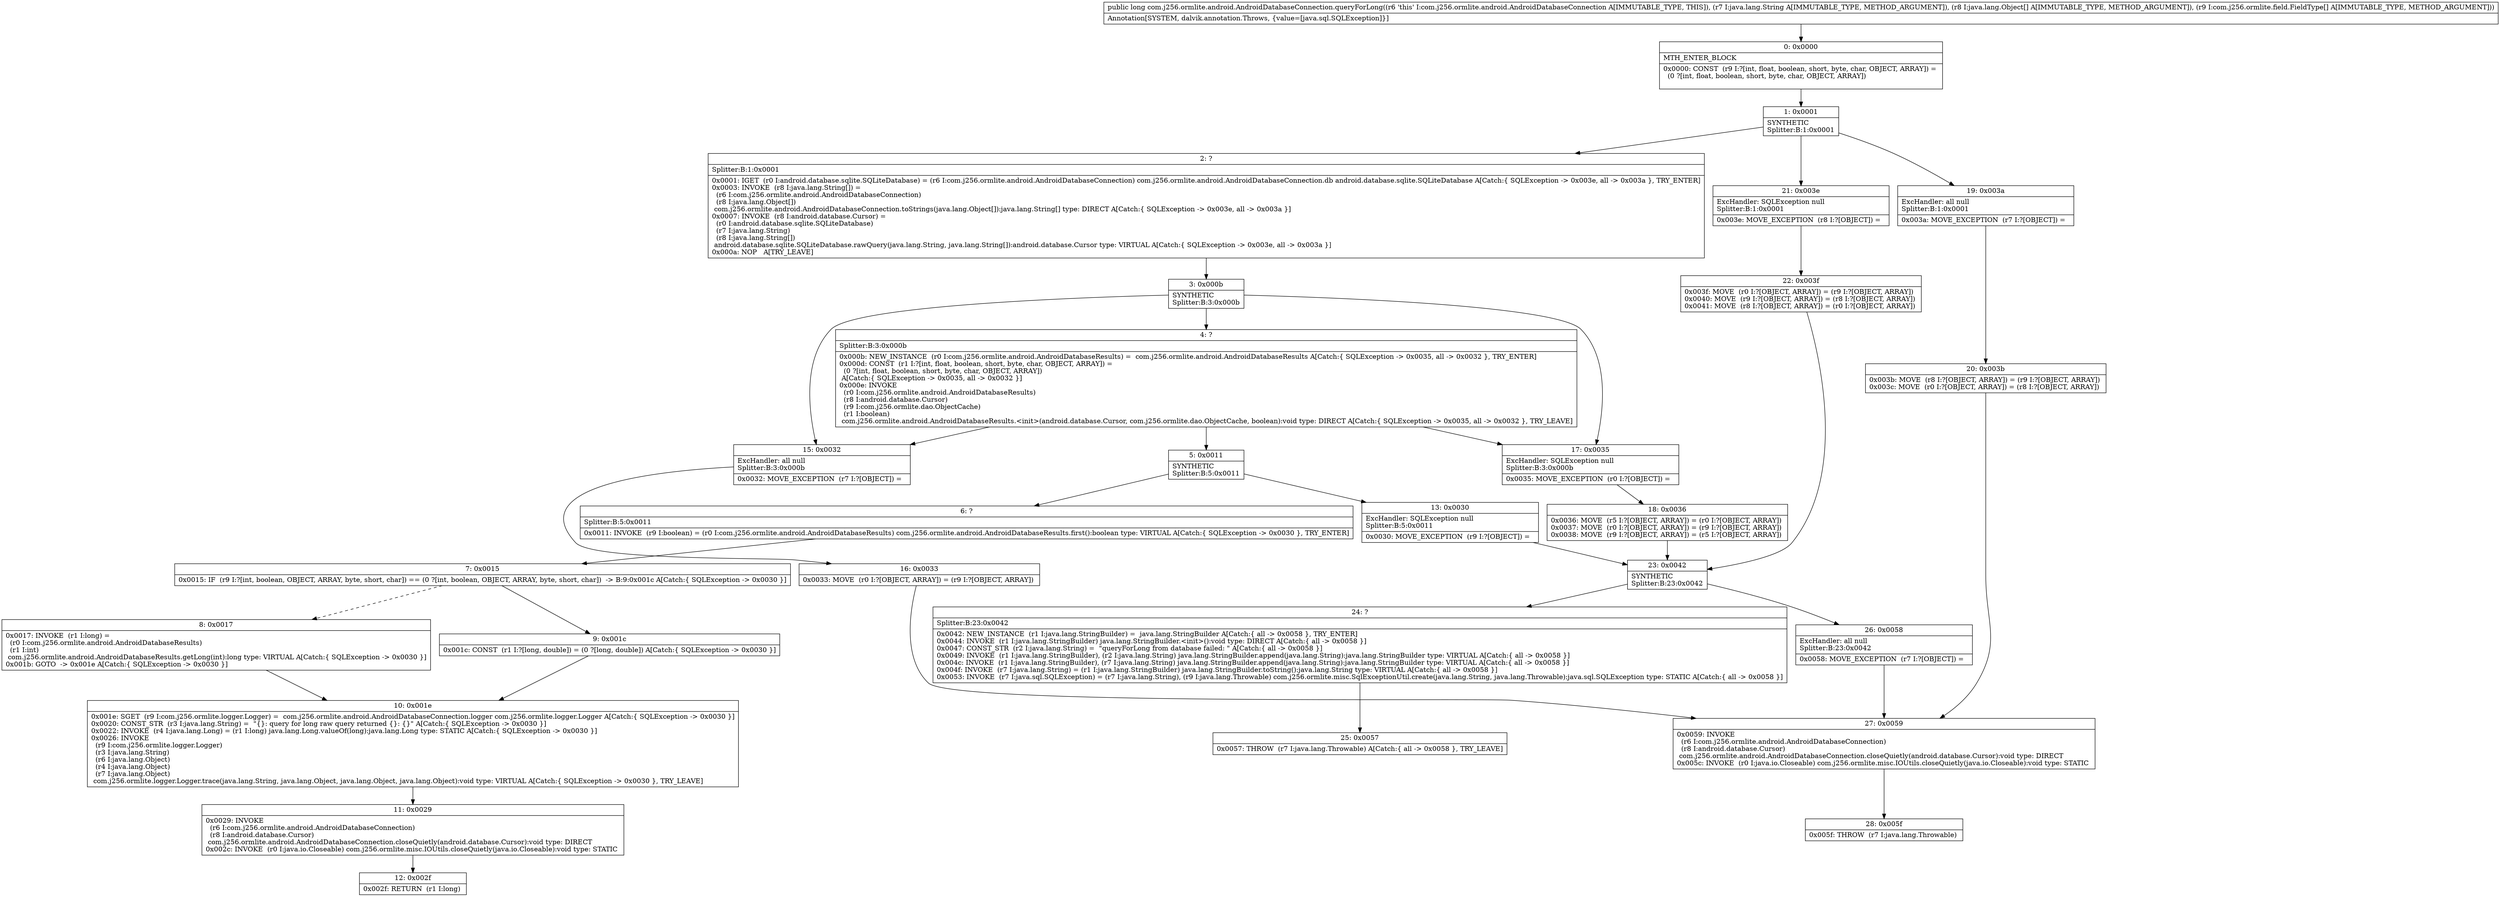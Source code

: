 digraph "CFG forcom.j256.ormlite.android.AndroidDatabaseConnection.queryForLong(Ljava\/lang\/String;[Ljava\/lang\/Object;[Lcom\/j256\/ormlite\/field\/FieldType;)J" {
Node_0 [shape=record,label="{0\:\ 0x0000|MTH_ENTER_BLOCK\l|0x0000: CONST  (r9 I:?[int, float, boolean, short, byte, char, OBJECT, ARRAY]) = \l  (0 ?[int, float, boolean, short, byte, char, OBJECT, ARRAY])\l \l}"];
Node_1 [shape=record,label="{1\:\ 0x0001|SYNTHETIC\lSplitter:B:1:0x0001\l}"];
Node_2 [shape=record,label="{2\:\ ?|Splitter:B:1:0x0001\l|0x0001: IGET  (r0 I:android.database.sqlite.SQLiteDatabase) = (r6 I:com.j256.ormlite.android.AndroidDatabaseConnection) com.j256.ormlite.android.AndroidDatabaseConnection.db android.database.sqlite.SQLiteDatabase A[Catch:\{ SQLException \-\> 0x003e, all \-\> 0x003a \}, TRY_ENTER]\l0x0003: INVOKE  (r8 I:java.lang.String[]) = \l  (r6 I:com.j256.ormlite.android.AndroidDatabaseConnection)\l  (r8 I:java.lang.Object[])\l com.j256.ormlite.android.AndroidDatabaseConnection.toStrings(java.lang.Object[]):java.lang.String[] type: DIRECT A[Catch:\{ SQLException \-\> 0x003e, all \-\> 0x003a \}]\l0x0007: INVOKE  (r8 I:android.database.Cursor) = \l  (r0 I:android.database.sqlite.SQLiteDatabase)\l  (r7 I:java.lang.String)\l  (r8 I:java.lang.String[])\l android.database.sqlite.SQLiteDatabase.rawQuery(java.lang.String, java.lang.String[]):android.database.Cursor type: VIRTUAL A[Catch:\{ SQLException \-\> 0x003e, all \-\> 0x003a \}]\l0x000a: NOP   A[TRY_LEAVE]\l}"];
Node_3 [shape=record,label="{3\:\ 0x000b|SYNTHETIC\lSplitter:B:3:0x000b\l}"];
Node_4 [shape=record,label="{4\:\ ?|Splitter:B:3:0x000b\l|0x000b: NEW_INSTANCE  (r0 I:com.j256.ormlite.android.AndroidDatabaseResults) =  com.j256.ormlite.android.AndroidDatabaseResults A[Catch:\{ SQLException \-\> 0x0035, all \-\> 0x0032 \}, TRY_ENTER]\l0x000d: CONST  (r1 I:?[int, float, boolean, short, byte, char, OBJECT, ARRAY]) = \l  (0 ?[int, float, boolean, short, byte, char, OBJECT, ARRAY])\l A[Catch:\{ SQLException \-\> 0x0035, all \-\> 0x0032 \}]\l0x000e: INVOKE  \l  (r0 I:com.j256.ormlite.android.AndroidDatabaseResults)\l  (r8 I:android.database.Cursor)\l  (r9 I:com.j256.ormlite.dao.ObjectCache)\l  (r1 I:boolean)\l com.j256.ormlite.android.AndroidDatabaseResults.\<init\>(android.database.Cursor, com.j256.ormlite.dao.ObjectCache, boolean):void type: DIRECT A[Catch:\{ SQLException \-\> 0x0035, all \-\> 0x0032 \}, TRY_LEAVE]\l}"];
Node_5 [shape=record,label="{5\:\ 0x0011|SYNTHETIC\lSplitter:B:5:0x0011\l}"];
Node_6 [shape=record,label="{6\:\ ?|Splitter:B:5:0x0011\l|0x0011: INVOKE  (r9 I:boolean) = (r0 I:com.j256.ormlite.android.AndroidDatabaseResults) com.j256.ormlite.android.AndroidDatabaseResults.first():boolean type: VIRTUAL A[Catch:\{ SQLException \-\> 0x0030 \}, TRY_ENTER]\l}"];
Node_7 [shape=record,label="{7\:\ 0x0015|0x0015: IF  (r9 I:?[int, boolean, OBJECT, ARRAY, byte, short, char]) == (0 ?[int, boolean, OBJECT, ARRAY, byte, short, char])  \-\> B:9:0x001c A[Catch:\{ SQLException \-\> 0x0030 \}]\l}"];
Node_8 [shape=record,label="{8\:\ 0x0017|0x0017: INVOKE  (r1 I:long) = \l  (r0 I:com.j256.ormlite.android.AndroidDatabaseResults)\l  (r1 I:int)\l com.j256.ormlite.android.AndroidDatabaseResults.getLong(int):long type: VIRTUAL A[Catch:\{ SQLException \-\> 0x0030 \}]\l0x001b: GOTO  \-\> 0x001e A[Catch:\{ SQLException \-\> 0x0030 \}]\l}"];
Node_9 [shape=record,label="{9\:\ 0x001c|0x001c: CONST  (r1 I:?[long, double]) = (0 ?[long, double]) A[Catch:\{ SQLException \-\> 0x0030 \}]\l}"];
Node_10 [shape=record,label="{10\:\ 0x001e|0x001e: SGET  (r9 I:com.j256.ormlite.logger.Logger) =  com.j256.ormlite.android.AndroidDatabaseConnection.logger com.j256.ormlite.logger.Logger A[Catch:\{ SQLException \-\> 0x0030 \}]\l0x0020: CONST_STR  (r3 I:java.lang.String) =  \"\{\}: query for long raw query returned \{\}: \{\}\" A[Catch:\{ SQLException \-\> 0x0030 \}]\l0x0022: INVOKE  (r4 I:java.lang.Long) = (r1 I:long) java.lang.Long.valueOf(long):java.lang.Long type: STATIC A[Catch:\{ SQLException \-\> 0x0030 \}]\l0x0026: INVOKE  \l  (r9 I:com.j256.ormlite.logger.Logger)\l  (r3 I:java.lang.String)\l  (r6 I:java.lang.Object)\l  (r4 I:java.lang.Object)\l  (r7 I:java.lang.Object)\l com.j256.ormlite.logger.Logger.trace(java.lang.String, java.lang.Object, java.lang.Object, java.lang.Object):void type: VIRTUAL A[Catch:\{ SQLException \-\> 0x0030 \}, TRY_LEAVE]\l}"];
Node_11 [shape=record,label="{11\:\ 0x0029|0x0029: INVOKE  \l  (r6 I:com.j256.ormlite.android.AndroidDatabaseConnection)\l  (r8 I:android.database.Cursor)\l com.j256.ormlite.android.AndroidDatabaseConnection.closeQuietly(android.database.Cursor):void type: DIRECT \l0x002c: INVOKE  (r0 I:java.io.Closeable) com.j256.ormlite.misc.IOUtils.closeQuietly(java.io.Closeable):void type: STATIC \l}"];
Node_12 [shape=record,label="{12\:\ 0x002f|0x002f: RETURN  (r1 I:long) \l}"];
Node_13 [shape=record,label="{13\:\ 0x0030|ExcHandler: SQLException null\lSplitter:B:5:0x0011\l|0x0030: MOVE_EXCEPTION  (r9 I:?[OBJECT]) =  \l}"];
Node_15 [shape=record,label="{15\:\ 0x0032|ExcHandler: all null\lSplitter:B:3:0x000b\l|0x0032: MOVE_EXCEPTION  (r7 I:?[OBJECT]) =  \l}"];
Node_16 [shape=record,label="{16\:\ 0x0033|0x0033: MOVE  (r0 I:?[OBJECT, ARRAY]) = (r9 I:?[OBJECT, ARRAY]) \l}"];
Node_17 [shape=record,label="{17\:\ 0x0035|ExcHandler: SQLException null\lSplitter:B:3:0x000b\l|0x0035: MOVE_EXCEPTION  (r0 I:?[OBJECT]) =  \l}"];
Node_18 [shape=record,label="{18\:\ 0x0036|0x0036: MOVE  (r5 I:?[OBJECT, ARRAY]) = (r0 I:?[OBJECT, ARRAY]) \l0x0037: MOVE  (r0 I:?[OBJECT, ARRAY]) = (r9 I:?[OBJECT, ARRAY]) \l0x0038: MOVE  (r9 I:?[OBJECT, ARRAY]) = (r5 I:?[OBJECT, ARRAY]) \l}"];
Node_19 [shape=record,label="{19\:\ 0x003a|ExcHandler: all null\lSplitter:B:1:0x0001\l|0x003a: MOVE_EXCEPTION  (r7 I:?[OBJECT]) =  \l}"];
Node_20 [shape=record,label="{20\:\ 0x003b|0x003b: MOVE  (r8 I:?[OBJECT, ARRAY]) = (r9 I:?[OBJECT, ARRAY]) \l0x003c: MOVE  (r0 I:?[OBJECT, ARRAY]) = (r8 I:?[OBJECT, ARRAY]) \l}"];
Node_21 [shape=record,label="{21\:\ 0x003e|ExcHandler: SQLException null\lSplitter:B:1:0x0001\l|0x003e: MOVE_EXCEPTION  (r8 I:?[OBJECT]) =  \l}"];
Node_22 [shape=record,label="{22\:\ 0x003f|0x003f: MOVE  (r0 I:?[OBJECT, ARRAY]) = (r9 I:?[OBJECT, ARRAY]) \l0x0040: MOVE  (r9 I:?[OBJECT, ARRAY]) = (r8 I:?[OBJECT, ARRAY]) \l0x0041: MOVE  (r8 I:?[OBJECT, ARRAY]) = (r0 I:?[OBJECT, ARRAY]) \l}"];
Node_23 [shape=record,label="{23\:\ 0x0042|SYNTHETIC\lSplitter:B:23:0x0042\l}"];
Node_24 [shape=record,label="{24\:\ ?|Splitter:B:23:0x0042\l|0x0042: NEW_INSTANCE  (r1 I:java.lang.StringBuilder) =  java.lang.StringBuilder A[Catch:\{ all \-\> 0x0058 \}, TRY_ENTER]\l0x0044: INVOKE  (r1 I:java.lang.StringBuilder) java.lang.StringBuilder.\<init\>():void type: DIRECT A[Catch:\{ all \-\> 0x0058 \}]\l0x0047: CONST_STR  (r2 I:java.lang.String) =  \"queryForLong from database failed: \" A[Catch:\{ all \-\> 0x0058 \}]\l0x0049: INVOKE  (r1 I:java.lang.StringBuilder), (r2 I:java.lang.String) java.lang.StringBuilder.append(java.lang.String):java.lang.StringBuilder type: VIRTUAL A[Catch:\{ all \-\> 0x0058 \}]\l0x004c: INVOKE  (r1 I:java.lang.StringBuilder), (r7 I:java.lang.String) java.lang.StringBuilder.append(java.lang.String):java.lang.StringBuilder type: VIRTUAL A[Catch:\{ all \-\> 0x0058 \}]\l0x004f: INVOKE  (r7 I:java.lang.String) = (r1 I:java.lang.StringBuilder) java.lang.StringBuilder.toString():java.lang.String type: VIRTUAL A[Catch:\{ all \-\> 0x0058 \}]\l0x0053: INVOKE  (r7 I:java.sql.SQLException) = (r7 I:java.lang.String), (r9 I:java.lang.Throwable) com.j256.ormlite.misc.SqlExceptionUtil.create(java.lang.String, java.lang.Throwable):java.sql.SQLException type: STATIC A[Catch:\{ all \-\> 0x0058 \}]\l}"];
Node_25 [shape=record,label="{25\:\ 0x0057|0x0057: THROW  (r7 I:java.lang.Throwable) A[Catch:\{ all \-\> 0x0058 \}, TRY_LEAVE]\l}"];
Node_26 [shape=record,label="{26\:\ 0x0058|ExcHandler: all null\lSplitter:B:23:0x0042\l|0x0058: MOVE_EXCEPTION  (r7 I:?[OBJECT]) =  \l}"];
Node_27 [shape=record,label="{27\:\ 0x0059|0x0059: INVOKE  \l  (r6 I:com.j256.ormlite.android.AndroidDatabaseConnection)\l  (r8 I:android.database.Cursor)\l com.j256.ormlite.android.AndroidDatabaseConnection.closeQuietly(android.database.Cursor):void type: DIRECT \l0x005c: INVOKE  (r0 I:java.io.Closeable) com.j256.ormlite.misc.IOUtils.closeQuietly(java.io.Closeable):void type: STATIC \l}"];
Node_28 [shape=record,label="{28\:\ 0x005f|0x005f: THROW  (r7 I:java.lang.Throwable) \l}"];
MethodNode[shape=record,label="{public long com.j256.ormlite.android.AndroidDatabaseConnection.queryForLong((r6 'this' I:com.j256.ormlite.android.AndroidDatabaseConnection A[IMMUTABLE_TYPE, THIS]), (r7 I:java.lang.String A[IMMUTABLE_TYPE, METHOD_ARGUMENT]), (r8 I:java.lang.Object[] A[IMMUTABLE_TYPE, METHOD_ARGUMENT]), (r9 I:com.j256.ormlite.field.FieldType[] A[IMMUTABLE_TYPE, METHOD_ARGUMENT]))  | Annotation[SYSTEM, dalvik.annotation.Throws, \{value=[java.sql.SQLException]\}]\l}"];
MethodNode -> Node_0;
Node_0 -> Node_1;
Node_1 -> Node_2;
Node_1 -> Node_21;
Node_1 -> Node_19;
Node_2 -> Node_3;
Node_3 -> Node_4;
Node_3 -> Node_17;
Node_3 -> Node_15;
Node_4 -> Node_5;
Node_4 -> Node_17;
Node_4 -> Node_15;
Node_5 -> Node_6;
Node_5 -> Node_13;
Node_6 -> Node_7;
Node_7 -> Node_8[style=dashed];
Node_7 -> Node_9;
Node_8 -> Node_10;
Node_9 -> Node_10;
Node_10 -> Node_11;
Node_11 -> Node_12;
Node_13 -> Node_23;
Node_15 -> Node_16;
Node_16 -> Node_27;
Node_17 -> Node_18;
Node_18 -> Node_23;
Node_19 -> Node_20;
Node_20 -> Node_27;
Node_21 -> Node_22;
Node_22 -> Node_23;
Node_23 -> Node_24;
Node_23 -> Node_26;
Node_24 -> Node_25;
Node_26 -> Node_27;
Node_27 -> Node_28;
}

